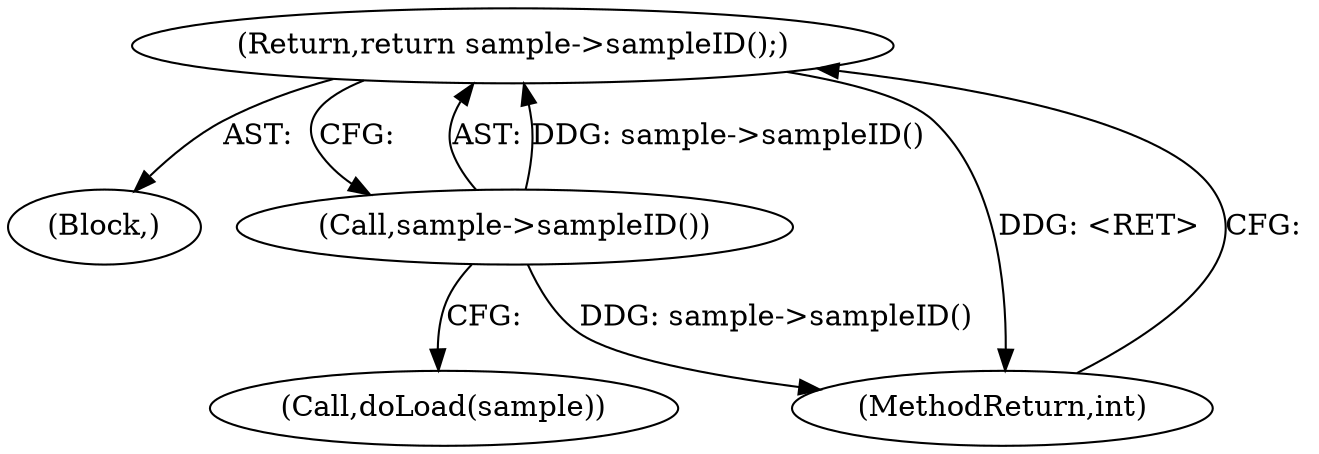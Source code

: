 digraph "1_Android_19c47afbc402542720ddd280e1bbde3b2277b586_1@del" {
"1000123" [label="(Return,return sample->sampleID();)"];
"1000124" [label="(Call,sample->sampleID())"];
"1000105" [label="(Block,)"];
"1000125" [label="(MethodReturn,int)"];
"1000123" [label="(Return,return sample->sampleID();)"];
"1000121" [label="(Call,doLoad(sample))"];
"1000124" [label="(Call,sample->sampleID())"];
"1000123" -> "1000105"  [label="AST: "];
"1000123" -> "1000124"  [label="CFG: "];
"1000124" -> "1000123"  [label="AST: "];
"1000125" -> "1000123"  [label="CFG: "];
"1000123" -> "1000125"  [label="DDG: <RET>"];
"1000124" -> "1000123"  [label="DDG: sample->sampleID()"];
"1000124" -> "1000121"  [label="CFG: "];
"1000124" -> "1000125"  [label="DDG: sample->sampleID()"];
}
